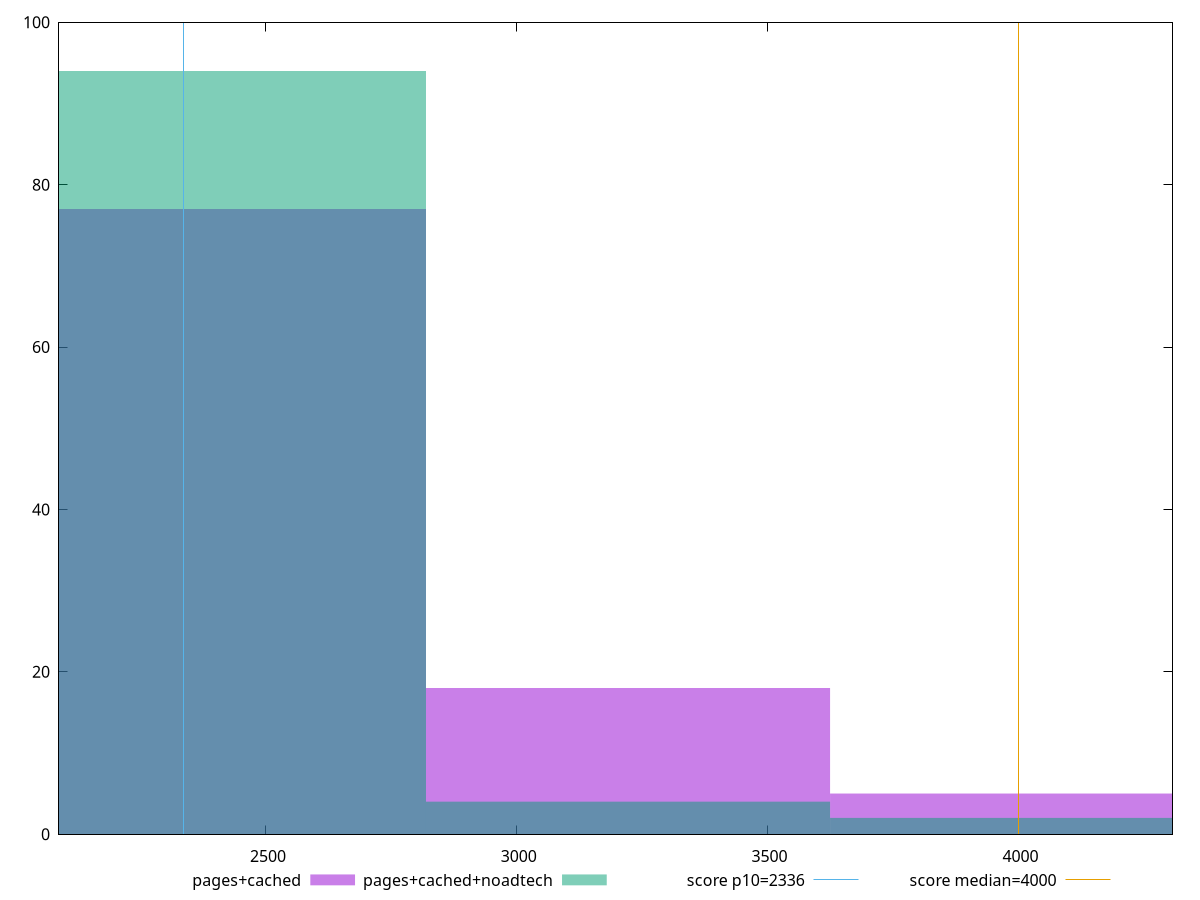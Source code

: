 reset

$pagesCached <<EOF
3221.8284699614514 18
2416.3713524710884 77
4027.2855874518145 5
EOF

$pagesCachedNoadtech <<EOF
4027.2855874518145 2
2416.3713524710884 94
3221.8284699614514 4
EOF

set key outside below
set boxwidth 805.4571174903629
set xrange [2087.5954999999994:4307.1055]
set yrange [0:100]
set trange [0:100]
set style fill transparent solid 0.5 noborder

set parametric
set terminal svg size 640, 500 enhanced background rgb 'white'
set output "report_00013_2021-02-09T12-04-24.940Z/first-contentful-paint/comparison/histogram/1_vs_2.svg"

plot $pagesCached title "pages+cached" with boxes, \
     $pagesCachedNoadtech title "pages+cached+noadtech" with boxes, \
     2336,t title "score p10=2336", \
     4000,t title "score median=4000"

reset
